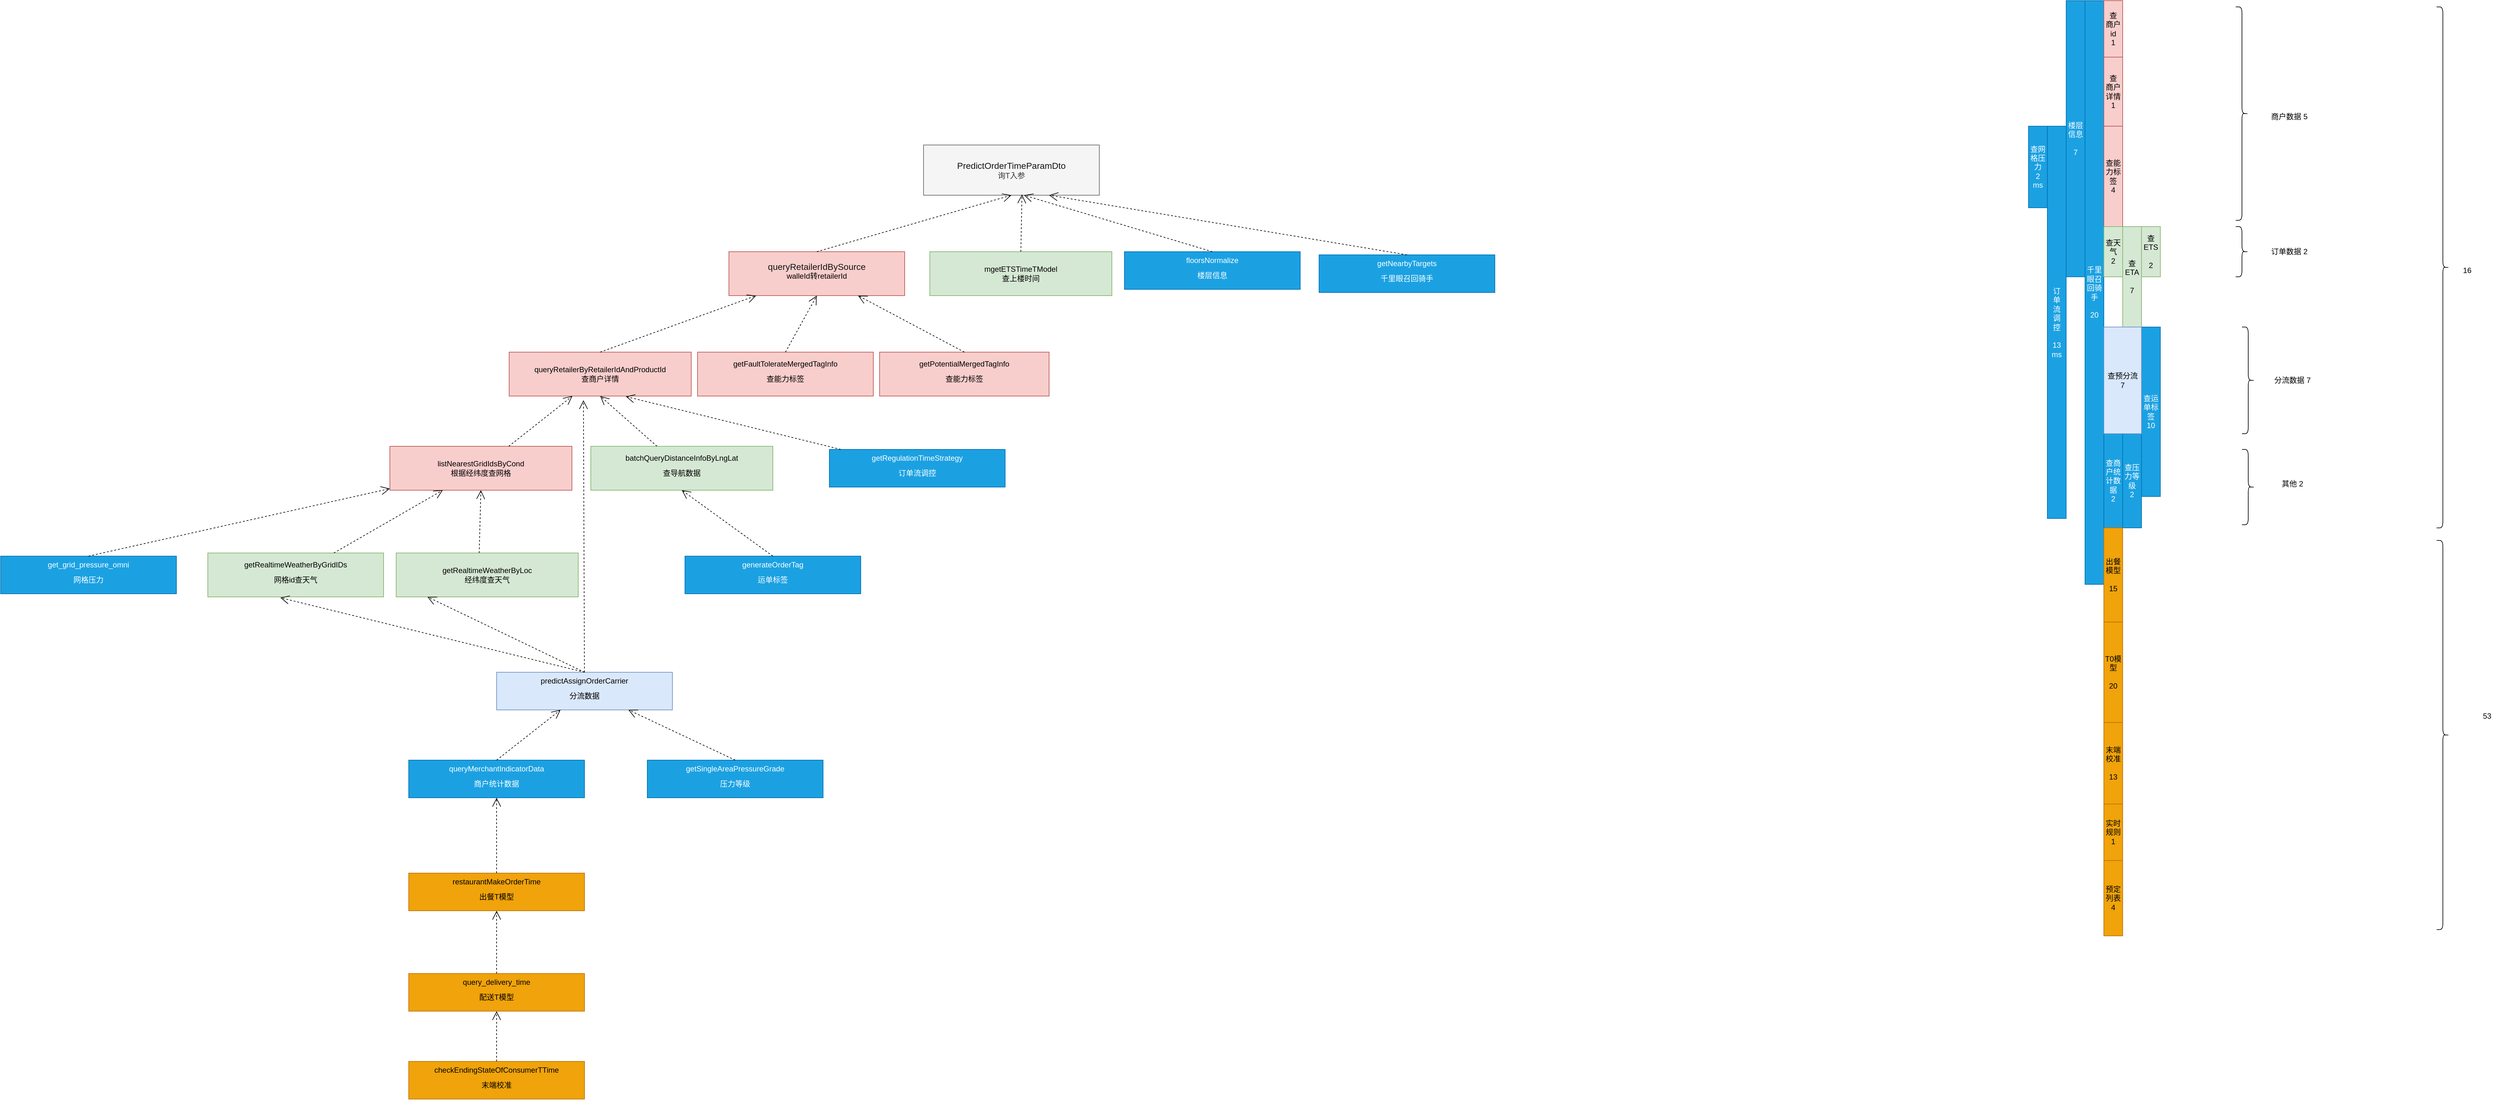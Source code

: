 <mxfile version="20.2.8" type="github">
  <diagram id="UIs4J6uljXiP5wbwVIjJ" name="第 1 页">
    <mxGraphModel dx="3980" dy="2832" grid="1" gridSize="10" guides="1" tooltips="1" connect="1" arrows="1" fold="1" page="1" pageScale="1" pageWidth="827" pageHeight="1169" math="0" shadow="0">
      <root>
        <mxCell id="0" />
        <mxCell id="1" parent="0" />
        <mxCell id="4-j-rC3mQy7sCKNVuWo0-3" value="&lt;span style=&quot;color: rgb(18, 20, 22); font-size: 14px; text-align: start; background-color: initial;&quot;&gt;PredictOrderTimeParamDto&lt;br&gt;&lt;/span&gt;询T入参" style="rounded=0;whiteSpace=wrap;html=1;fillColor=#f5f5f5;fontColor=#333333;strokeColor=#666666;" parent="1" vertex="1">
          <mxGeometry x="850" y="-50" width="280" height="80" as="geometry" />
        </mxCell>
        <mxCell id="4-j-rC3mQy7sCKNVuWo0-4" value="&lt;span style=&quot;color: rgb(0, 0, 0); font-family: Helvetica; font-size: 12px; font-style: normal; font-variant-ligatures: normal; font-variant-caps: normal; font-weight: 400; letter-spacing: normal; orphans: 2; text-align: center; text-indent: 0px; text-transform: none; widows: 2; word-spacing: 0px; -webkit-text-stroke-width: 0px; background-color: rgb(248, 249, 250); text-decoration-thickness: initial; text-decoration-style: initial; text-decoration-color: initial; float: none; display: inline !important;&quot;&gt;&lt;p style=&quot;margin: 0px; font-variant-numeric: normal; font-variant-east-asian: normal; font-stretch: normal; font-size: 14px; line-height: normal; color: rgb(18, 20, 22); text-align: start;&quot; class=&quot;p1&quot;&gt;queryRetailerIdBySource&lt;/p&gt;&lt;div class=&quot;lake-content&quot;&gt;&lt;p style=&quot;margin: 0; padding: 0; min-height: 24px&quot; class=&quot;ne-p&quot; id=&quot;u1b9a4c8b&quot;&gt;&lt;span class=&quot;ne-text&quot;&gt;walleId转retailerId&lt;/span&gt;&lt;/p&gt;&lt;/div&gt;&lt;/span&gt;" style="whiteSpace=wrap;html=1;fillColor=#f8cecc;strokeColor=#b85450;" parent="1" vertex="1">
          <mxGeometry x="540" y="120" width="280" height="70" as="geometry" />
        </mxCell>
        <mxCell id="4-j-rC3mQy7sCKNVuWo0-5" value="&lt;span style=&quot;background-color: initial;&quot;&gt;queryRetailerByRetailerIdAndProductId&lt;br&gt;&lt;/span&gt;查商户详情" style="whiteSpace=wrap;html=1;fillColor=#f8cecc;strokeColor=#b85450;" parent="1" vertex="1">
          <mxGeometry x="190" y="280" width="290" height="70" as="geometry" />
        </mxCell>
        <mxCell id="4-j-rC3mQy7sCKNVuWo0-6" value="&lt;span style=&quot;text-align: left;&quot;&gt;listNearestGridIdsByCond&lt;br&gt;根据经纬度查网格&lt;br&gt;&lt;/span&gt;" style="whiteSpace=wrap;html=1;fillColor=#f8cecc;strokeColor=#b85450;" parent="1" vertex="1">
          <mxGeometry y="430" width="290" height="70" as="geometry" />
        </mxCell>
        <mxCell id="4-j-rC3mQy7sCKNVuWo0-9" value="&lt;div class=&quot;lake-content&quot;&gt;&lt;p style=&quot;margin: 0; padding: 0; min-height: 24px&quot; class=&quot;ne-p&quot; id=&quot;u72fefa2b&quot;&gt;&lt;span class=&quot;ne-text&quot;&gt;getFaultTolerateMergedTagInfo&lt;/span&gt;&lt;/p&gt;&lt;p style=&quot;margin: 0; padding: 0; min-height: 24px&quot; class=&quot;ne-p&quot; id=&quot;u72fefa2b&quot;&gt;&lt;span class=&quot;ne-text&quot;&gt;查能力标签&lt;/span&gt;&lt;/p&gt;&lt;/div&gt;" style="whiteSpace=wrap;html=1;fillColor=#f8cecc;strokeColor=#b85450;" parent="1" vertex="1">
          <mxGeometry x="490" y="280" width="280" height="70" as="geometry" />
        </mxCell>
        <mxCell id="4-j-rC3mQy7sCKNVuWo0-10" value="&lt;div class=&quot;lake-content&quot;&gt;&lt;div class=&quot;lake-content&quot;&gt;&lt;p style=&quot;margin: 0; padding: 0; min-height: 24px&quot; class=&quot;ne-p&quot; id=&quot;u19be30fd&quot;&gt;&lt;span class=&quot;ne-text&quot;&gt;getPotentialMergedTagInfo&lt;/span&gt;&lt;/p&gt;&lt;/div&gt;&lt;p style=&quot;margin: 0; padding: 0; min-height: 24px&quot; class=&quot;ne-p&quot; id=&quot;u72fefa2b&quot;&gt;&lt;span class=&quot;ne-text&quot;&gt;查能力标签&lt;/span&gt;&lt;/p&gt;&lt;/div&gt;" style="whiteSpace=wrap;html=1;fillColor=#f8cecc;strokeColor=#b85450;" parent="1" vertex="1">
          <mxGeometry x="780" y="280" width="270" height="70" as="geometry" />
        </mxCell>
        <mxCell id="4-j-rC3mQy7sCKNVuWo0-12" value="&lt;div class=&quot;lake-content&quot;&gt;&lt;p style=&quot;margin: 0; padding: 0; min-height: 24px&quot; class=&quot;ne-p&quot; id=&quot;ud795b9e6&quot;&gt;&lt;span class=&quot;ne-text&quot;&gt;batchQueryDistanceInfoByLngLat&lt;/span&gt;&lt;/p&gt;&lt;p style=&quot;margin: 0; padding: 0; min-height: 24px&quot; class=&quot;ne-p&quot; id=&quot;ud795b9e6&quot;&gt;&lt;span class=&quot;ne-text&quot;&gt;查导航数据&lt;/span&gt;&lt;/p&gt;&lt;/div&gt;" style="whiteSpace=wrap;html=1;fillColor=#d5e8d4;strokeColor=#82b366;" parent="1" vertex="1">
          <mxGeometry x="320" y="430" width="290" height="70" as="geometry" />
        </mxCell>
        <mxCell id="4-j-rC3mQy7sCKNVuWo0-14" value="" style="endArrow=open;endSize=12;dashed=1;html=1;rounded=0;exitX=0.5;exitY=0;exitDx=0;exitDy=0;" parent="1" source="4-j-rC3mQy7sCKNVuWo0-5" target="4-j-rC3mQy7sCKNVuWo0-4" edge="1">
          <mxGeometry width="160" relative="1" as="geometry">
            <mxPoint x="180" y="190" as="sourcePoint" />
            <mxPoint x="340" y="190" as="targetPoint" />
          </mxGeometry>
        </mxCell>
        <mxCell id="4-j-rC3mQy7sCKNVuWo0-15" value="" style="endArrow=open;endSize=12;dashed=1;html=1;rounded=0;exitX=0.5;exitY=0;exitDx=0;exitDy=0;entryX=0.5;entryY=1;entryDx=0;entryDy=0;" parent="1" source="4-j-rC3mQy7sCKNVuWo0-4" target="4-j-rC3mQy7sCKNVuWo0-3" edge="1">
          <mxGeometry width="160" relative="1" as="geometry">
            <mxPoint x="110" y="166.37" as="sourcePoint" />
            <mxPoint x="365" y="100.0" as="targetPoint" />
          </mxGeometry>
        </mxCell>
        <mxCell id="4-j-rC3mQy7sCKNVuWo0-16" value="&lt;span style=&quot;background-color: initial;&quot;&gt;mgetETSTimeTModel&lt;br&gt;查上楼时间&lt;br&gt;&lt;/span&gt;" style="whiteSpace=wrap;html=1;fillColor=#d5e8d4;strokeColor=#82b366;" parent="1" vertex="1">
          <mxGeometry x="860" y="120" width="290" height="70" as="geometry" />
        </mxCell>
        <mxCell id="4-j-rC3mQy7sCKNVuWo0-17" value="&lt;span style=&quot;background-color: initial;&quot;&gt;getRealtimeWeatherByLoc&lt;br&gt;&lt;/span&gt;&lt;span style=&quot;background-color: initial;&quot;&gt;经纬度查天气&lt;br&gt;&lt;/span&gt;" style="whiteSpace=wrap;html=1;fillColor=#d5e8d4;strokeColor=#82b366;" parent="1" vertex="1">
          <mxGeometry x="10" y="600" width="290" height="70" as="geometry" />
        </mxCell>
        <mxCell id="4-j-rC3mQy7sCKNVuWo0-18" value="&lt;div class=&quot;lake-content&quot;&gt;&lt;p style=&quot;margin: 0; padding: 0; min-height: 24px&quot; class=&quot;ne-p&quot; id=&quot;u7a3ac9a8&quot;&gt;&lt;span class=&quot;ne-text&quot;&gt;getRealtimeWeatherByGridIDs&lt;/span&gt;&lt;/p&gt;&lt;p style=&quot;margin: 0; padding: 0; min-height: 24px&quot; class=&quot;ne-p&quot; id=&quot;u7a3ac9a8&quot;&gt;&lt;span class=&quot;ne-text&quot;&gt;网格id查天气&lt;/span&gt;&lt;/p&gt;&lt;/div&gt;" style="whiteSpace=wrap;html=1;fillColor=#d5e8d4;strokeColor=#82b366;" parent="1" vertex="1">
          <mxGeometry x="-290" y="600" width="280" height="70" as="geometry" />
        </mxCell>
        <mxCell id="4-j-rC3mQy7sCKNVuWo0-19" value="" style="endArrow=open;endSize=12;dashed=1;html=1;rounded=0;" parent="1" source="4-j-rC3mQy7sCKNVuWo0-6" target="4-j-rC3mQy7sCKNVuWo0-5" edge="1">
          <mxGeometry width="160" relative="1" as="geometry">
            <mxPoint x="540" y="170" as="sourcePoint" />
            <mxPoint x="540" y="120" as="targetPoint" />
          </mxGeometry>
        </mxCell>
        <mxCell id="4-j-rC3mQy7sCKNVuWo0-21" value="" style="endArrow=open;endSize=12;dashed=1;html=1;rounded=0;exitX=0.5;exitY=0;exitDx=0;exitDy=0;" parent="1" source="4-j-rC3mQy7sCKNVuWo0-10" target="4-j-rC3mQy7sCKNVuWo0-4" edge="1">
          <mxGeometry width="160" relative="1" as="geometry">
            <mxPoint x="807.36" y="298.95" as="sourcePoint" />
            <mxPoint x="551.88" y="240.49" as="targetPoint" />
          </mxGeometry>
        </mxCell>
        <mxCell id="4-j-rC3mQy7sCKNVuWo0-24" value="" style="endArrow=open;endSize=12;dashed=1;html=1;rounded=0;exitX=0.5;exitY=0;exitDx=0;exitDy=0;entryX=0.5;entryY=1;entryDx=0;entryDy=0;" parent="1" source="4-j-rC3mQy7sCKNVuWo0-9" target="4-j-rC3mQy7sCKNVuWo0-4" edge="1">
          <mxGeometry width="160" relative="1" as="geometry">
            <mxPoint x="255.0" y="300" as="sourcePoint" />
            <mxPoint x="511.667" y="230" as="targetPoint" />
          </mxGeometry>
        </mxCell>
        <mxCell id="4-j-rC3mQy7sCKNVuWo0-28" value="" style="endArrow=open;endSize=12;dashed=1;html=1;rounded=0;entryX=0.5;entryY=1;entryDx=0;entryDy=0;" parent="1" source="4-j-rC3mQy7sCKNVuWo0-12" target="4-j-rC3mQy7sCKNVuWo0-5" edge="1">
          <mxGeometry width="160" relative="1" as="geometry">
            <mxPoint x="345" y="310" as="sourcePoint" />
            <mxPoint x="550.217" y="230" as="targetPoint" />
          </mxGeometry>
        </mxCell>
        <mxCell id="4-j-rC3mQy7sCKNVuWo0-29" value="" style="endArrow=open;endSize=12;dashed=1;html=1;rounded=0;exitX=0.5;exitY=0;exitDx=0;exitDy=0;entryX=0.56;entryY=0.985;entryDx=0;entryDy=0;entryPerimeter=0;" parent="1" source="4-j-rC3mQy7sCKNVuWo0-16" target="4-j-rC3mQy7sCKNVuWo0-3" edge="1">
          <mxGeometry width="160" relative="1" as="geometry">
            <mxPoint x="925" y="310.0" as="sourcePoint" />
            <mxPoint x="726.739" y="230.0" as="targetPoint" />
          </mxGeometry>
        </mxCell>
        <mxCell id="4-j-rC3mQy7sCKNVuWo0-30" value="" style="endArrow=open;endSize=12;dashed=1;html=1;rounded=0;" parent="1" source="4-j-rC3mQy7sCKNVuWo0-18" target="4-j-rC3mQy7sCKNVuWo0-6" edge="1">
          <mxGeometry width="160" relative="1" as="geometry">
            <mxPoint x="345" y="660" as="sourcePoint" />
            <mxPoint x="345" y="380" as="targetPoint" />
          </mxGeometry>
        </mxCell>
        <mxCell id="4-j-rC3mQy7sCKNVuWo0-31" value="" style="endArrow=open;endSize=12;dashed=1;html=1;rounded=0;exitX=0.456;exitY=0;exitDx=0;exitDy=0;exitPerimeter=0;entryX=0.5;entryY=1;entryDx=0;entryDy=0;" parent="1" source="4-j-rC3mQy7sCKNVuWo0-17" target="4-j-rC3mQy7sCKNVuWo0-6" edge="1">
          <mxGeometry width="160" relative="1" as="geometry">
            <mxPoint x="646.5" y="660" as="sourcePoint" />
            <mxPoint x="378.5" y="380" as="targetPoint" />
          </mxGeometry>
        </mxCell>
        <mxCell id="4-j-rC3mQy7sCKNVuWo0-32" value="&lt;div class=&quot;lake-content&quot;&gt;&lt;p style=&quot;margin: 0; padding: 0; min-height: 24px&quot; class=&quot;ne-p&quot; id=&quot;u33f5e9b8&quot;&gt;&lt;span class=&quot;ne-text&quot;&gt;predictAssignOrderCarrier&lt;/span&gt;&lt;/p&gt;&lt;p style=&quot;margin: 0; padding: 0; min-height: 24px&quot; class=&quot;ne-p&quot; id=&quot;u33f5e9b8&quot;&gt;&lt;span class=&quot;ne-text&quot;&gt;分流数据&lt;/span&gt;&lt;/p&gt;&lt;/div&gt;" style="whiteSpace=wrap;html=1;fillColor=#dae8fc;strokeColor=#6c8ebf;" parent="1" vertex="1">
          <mxGeometry x="170" y="790" width="280" height="60" as="geometry" />
        </mxCell>
        <mxCell id="4-j-rC3mQy7sCKNVuWo0-33" value="" style="endArrow=open;endSize=12;dashed=1;html=1;rounded=0;entryX=0.408;entryY=1.094;entryDx=0;entryDy=0;entryPerimeter=0;" parent="1" source="4-j-rC3mQy7sCKNVuWo0-32" target="4-j-rC3mQy7sCKNVuWo0-5" edge="1">
          <mxGeometry width="160" relative="1" as="geometry">
            <mxPoint x="453.0" y="470" as="sourcePoint" />
            <mxPoint x="345.0" y="380" as="targetPoint" />
          </mxGeometry>
        </mxCell>
        <mxCell id="4-j-rC3mQy7sCKNVuWo0-34" value="" style="endArrow=open;endSize=12;dashed=1;html=1;rounded=0;entryX=0.172;entryY=1;entryDx=0;entryDy=0;exitX=0.5;exitY=0;exitDx=0;exitDy=0;entryPerimeter=0;" parent="1" source="4-j-rC3mQy7sCKNVuWo0-32" target="4-j-rC3mQy7sCKNVuWo0-17" edge="1">
          <mxGeometry width="160" relative="1" as="geometry">
            <mxPoint x="640.0" y="790" as="sourcePoint" />
            <mxPoint x="532.0" y="700" as="targetPoint" />
          </mxGeometry>
        </mxCell>
        <mxCell id="4-j-rC3mQy7sCKNVuWo0-36" value="" style="endArrow=open;endSize=12;dashed=1;html=1;rounded=0;entryX=0.413;entryY=1.018;entryDx=0;entryDy=0;entryPerimeter=0;exitX=0.5;exitY=0;exitDx=0;exitDy=0;" parent="1" source="4-j-rC3mQy7sCKNVuWo0-32" target="4-j-rC3mQy7sCKNVuWo0-18" edge="1">
          <mxGeometry width="160" relative="1" as="geometry">
            <mxPoint x="-20" y="800" as="sourcePoint" />
            <mxPoint x="69.88" y="680" as="targetPoint" />
          </mxGeometry>
        </mxCell>
        <mxCell id="4-j-rC3mQy7sCKNVuWo0-37" value="&lt;div class=&quot;lake-content&quot;&gt;&lt;p style=&quot;margin: 0; padding: 0; min-height: 24px&quot; class=&quot;ne-p&quot; id=&quot;ua2789776&quot;&gt;&lt;span class=&quot;ne-text&quot;&gt;getRegulationTimeStrategy&lt;/span&gt;&lt;/p&gt;&lt;p style=&quot;margin: 0; padding: 0; min-height: 24px&quot; class=&quot;ne-p&quot; id=&quot;ua2789776&quot;&gt;&lt;span class=&quot;ne-text&quot;&gt;订单流调控&lt;/span&gt;&lt;/p&gt;&lt;/div&gt;" style="whiteSpace=wrap;html=1;fillColor=#1ba1e2;strokeColor=#006EAF;fontColor=#ffffff;" parent="1" vertex="1">
          <mxGeometry x="700" y="435" width="280" height="60" as="geometry" />
        </mxCell>
        <mxCell id="4-j-rC3mQy7sCKNVuWo0-38" value="" style="endArrow=open;endSize=12;dashed=1;html=1;rounded=0;entryX=0.641;entryY=1.01;entryDx=0;entryDy=0;entryPerimeter=0;" parent="1" source="4-j-rC3mQy7sCKNVuWo0-37" target="4-j-rC3mQy7sCKNVuWo0-5" edge="1">
          <mxGeometry width="160" relative="1" as="geometry">
            <mxPoint x="435.435" y="440" as="sourcePoint" />
            <mxPoint x="345" y="360" as="targetPoint" />
          </mxGeometry>
        </mxCell>
        <mxCell id="4-j-rC3mQy7sCKNVuWo0-39" value="&lt;div class=&quot;lake-content&quot;&gt;&lt;p style=&quot;margin: 0; padding: 0; min-height: 24px&quot; class=&quot;ne-p&quot; id=&quot;ua2789776&quot;&gt;&lt;span style=&quot;background-color: initial;&quot;&gt;queryMerchantIndicatorData&lt;/span&gt;&lt;/p&gt;&lt;p style=&quot;margin: 0; padding: 0; min-height: 24px&quot; class=&quot;ne-p&quot; id=&quot;ua2789776&quot;&gt;商户统计数据&lt;/p&gt;&lt;/div&gt;" style="whiteSpace=wrap;html=1;fillColor=#1ba1e2;strokeColor=#006EAF;fontColor=#ffffff;" parent="1" vertex="1">
          <mxGeometry x="30" y="930" width="280" height="60" as="geometry" />
        </mxCell>
        <mxCell id="4-j-rC3mQy7sCKNVuWo0-40" value="" style="endArrow=open;endSize=12;dashed=1;html=1;rounded=0;exitX=0.5;exitY=0;exitDx=0;exitDy=0;" parent="1" source="4-j-rC3mQy7sCKNVuWo0-39" target="4-j-rC3mQy7sCKNVuWo0-32" edge="1">
          <mxGeometry width="160" relative="1" as="geometry">
            <mxPoint x="320" y="800" as="sourcePoint" />
            <mxPoint x="69.88" y="680" as="targetPoint" />
          </mxGeometry>
        </mxCell>
        <mxCell id="4-j-rC3mQy7sCKNVuWo0-41" value="&lt;div class=&quot;lake-content&quot;&gt;&lt;p style=&quot;margin: 0; padding: 0; min-height: 24px&quot; class=&quot;ne-p&quot; id=&quot;ua2789776&quot;&gt;&lt;span style=&quot;background-color: initial;&quot;&gt;get_grid_pressure_omni&lt;/span&gt;&lt;br&gt;&lt;/p&gt;&lt;p style=&quot;margin: 0; padding: 0; min-height: 24px&quot; class=&quot;ne-p&quot; id=&quot;ua2789776&quot;&gt;&lt;span style=&quot;background-color: initial;&quot;&gt;网格压力&lt;/span&gt;&lt;/p&gt;&lt;/div&gt;" style="whiteSpace=wrap;html=1;fillColor=#1ba1e2;strokeColor=#006EAF;fontColor=#ffffff;" parent="1" vertex="1">
          <mxGeometry x="-620" y="605" width="280" height="60" as="geometry" />
        </mxCell>
        <mxCell id="4-j-rC3mQy7sCKNVuWo0-42" value="" style="endArrow=open;endSize=12;dashed=1;html=1;rounded=0;exitX=0.5;exitY=0;exitDx=0;exitDy=0;" parent="1" source="4-j-rC3mQy7sCKNVuWo0-41" target="4-j-rC3mQy7sCKNVuWo0-6" edge="1">
          <mxGeometry width="160" relative="1" as="geometry">
            <mxPoint x="-79.265" y="610" as="sourcePoint" />
            <mxPoint x="94.265" y="510" as="targetPoint" />
          </mxGeometry>
        </mxCell>
        <mxCell id="4-j-rC3mQy7sCKNVuWo0-43" value="&lt;div class=&quot;lake-content&quot;&gt;&lt;div class=&quot;lake-content&quot;&gt;&lt;div class=&quot;lake-content&quot;&gt;&lt;p style=&quot;margin: 0; padding: 0; min-height: 24px&quot; class=&quot;ne-p&quot; id=&quot;u07204171&quot;&gt;&lt;span class=&quot;ne-text&quot;&gt;getSingleAreaPressureGrade&lt;/span&gt;&lt;/p&gt;&lt;p style=&quot;margin: 0; padding: 0; min-height: 24px&quot; class=&quot;ne-p&quot; id=&quot;u07204171&quot;&gt;压力等级&lt;/p&gt;&lt;/div&gt;&lt;/div&gt;&lt;/div&gt;" style="whiteSpace=wrap;html=1;fillColor=#1ba1e2;strokeColor=#006EAF;fontColor=#ffffff;" parent="1" vertex="1">
          <mxGeometry x="410" y="930" width="280" height="60" as="geometry" />
        </mxCell>
        <mxCell id="4-j-rC3mQy7sCKNVuWo0-44" value="&lt;div class=&quot;lake-content&quot;&gt;&lt;div class=&quot;lake-content&quot;&gt;&lt;div class=&quot;lake-content&quot;&gt;&lt;div class=&quot;lake-content&quot;&gt;&lt;p style=&quot;margin: 0; padding: 0; min-height: 24px&quot; class=&quot;ne-p&quot; id=&quot;uc1106e97&quot;&gt;&lt;span class=&quot;ne-text&quot;&gt;floorsNormalize&lt;/span&gt;&lt;/p&gt;&lt;p style=&quot;margin: 0; padding: 0; min-height: 24px&quot; class=&quot;ne-p&quot; id=&quot;uc1106e97&quot;&gt;楼层信息&lt;/p&gt;&lt;/div&gt;&lt;/div&gt;&lt;/div&gt;&lt;/div&gt;" style="whiteSpace=wrap;html=1;fillColor=#1ba1e2;strokeColor=#006EAF;fontColor=#ffffff;" parent="1" vertex="1">
          <mxGeometry x="1170" y="120" width="280" height="60" as="geometry" />
        </mxCell>
        <mxCell id="4-j-rC3mQy7sCKNVuWo0-45" value="" style="endArrow=open;endSize=12;dashed=1;html=1;rounded=0;exitX=0.5;exitY=0;exitDx=0;exitDy=0;" parent="1" source="4-j-rC3mQy7sCKNVuWo0-44" edge="1">
          <mxGeometry width="160" relative="1" as="geometry">
            <mxPoint x="1015" y="130" as="sourcePoint" />
            <mxPoint x="1010" y="30" as="targetPoint" />
          </mxGeometry>
        </mxCell>
        <mxCell id="4-j-rC3mQy7sCKNVuWo0-46" value="" style="endArrow=open;endSize=12;dashed=1;html=1;rounded=0;exitX=0.5;exitY=0;exitDx=0;exitDy=0;entryX=0.75;entryY=1;entryDx=0;entryDy=0;" parent="1" source="4-j-rC3mQy7sCKNVuWo0-43" target="4-j-rC3mQy7sCKNVuWo0-32" edge="1">
          <mxGeometry width="160" relative="1" as="geometry">
            <mxPoint x="180" y="940" as="sourcePoint" />
            <mxPoint x="281.818" y="860" as="targetPoint" />
          </mxGeometry>
        </mxCell>
        <mxCell id="4-j-rC3mQy7sCKNVuWo0-47" value="&lt;div class=&quot;lake-content&quot;&gt;&lt;p style=&quot;margin: 0; padding: 0; min-height: 24px&quot; class=&quot;ne-p&quot; id=&quot;ua2789776&quot;&gt;&lt;span style=&quot;background-color: initial;&quot;&gt;generateOrderTag&lt;/span&gt;&lt;br&gt;&lt;/p&gt;&lt;p style=&quot;margin: 0; padding: 0; min-height: 24px&quot; class=&quot;ne-p&quot; id=&quot;ua2789776&quot;&gt;运单标签&lt;/p&gt;&lt;/div&gt;" style="whiteSpace=wrap;html=1;fillColor=#1ba1e2;strokeColor=#006EAF;fontColor=#ffffff;" parent="1" vertex="1">
          <mxGeometry x="470" y="605" width="280" height="60" as="geometry" />
        </mxCell>
        <mxCell id="4-j-rC3mQy7sCKNVuWo0-48" value="" style="endArrow=open;endSize=12;dashed=1;html=1;rounded=0;exitX=0.5;exitY=0;exitDx=0;exitDy=0;entryX=0.5;entryY=1;entryDx=0;entryDy=0;" parent="1" source="4-j-rC3mQy7sCKNVuWo0-47" target="4-j-rC3mQy7sCKNVuWo0-12" edge="1">
          <mxGeometry width="160" relative="1" as="geometry">
            <mxPoint x="728.186" y="445.0" as="sourcePoint" />
            <mxPoint x="370" y="350" as="targetPoint" />
          </mxGeometry>
        </mxCell>
        <mxCell id="4-j-rC3mQy7sCKNVuWo0-50" value="&lt;div class=&quot;lake-content&quot;&gt;&lt;div class=&quot;lake-content&quot;&gt;&lt;div class=&quot;lake-content&quot;&gt;&lt;div class=&quot;lake-content&quot;&gt;&lt;div class=&quot;lake-content&quot;&gt;&lt;p style=&quot;margin: 0; padding: 0; min-height: 24px&quot; class=&quot;ne-p&quot; id=&quot;uc606cfcf&quot;&gt;&lt;span class=&quot;ne-text&quot;&gt;getNearbyTargets&lt;/span&gt;&lt;/p&gt;&lt;p style=&quot;margin: 0; padding: 0; min-height: 24px&quot; class=&quot;ne-p&quot; id=&quot;uc606cfcf&quot;&gt;&lt;span style=&quot;background-color: initial;&quot;&gt;千里眼召回骑手&lt;/span&gt;&lt;span class=&quot;ne-text&quot;&gt;&lt;/span&gt;&lt;/p&gt;&lt;/div&gt;&lt;/div&gt;&lt;/div&gt;&lt;/div&gt;&lt;/div&gt;" style="whiteSpace=wrap;html=1;fillColor=#1ba1e2;strokeColor=#006EAF;fontColor=#ffffff;" parent="1" vertex="1">
          <mxGeometry x="1480" y="125" width="280" height="60" as="geometry" />
        </mxCell>
        <mxCell id="4-j-rC3mQy7sCKNVuWo0-51" value="" style="endArrow=open;endSize=12;dashed=1;html=1;rounded=0;exitX=0.5;exitY=0;exitDx=0;exitDy=0;" parent="1" source="4-j-rC3mQy7sCKNVuWo0-50" edge="1">
          <mxGeometry width="160" relative="1" as="geometry">
            <mxPoint x="1340" y="130" as="sourcePoint" />
            <mxPoint x="1050" y="30" as="targetPoint" />
          </mxGeometry>
        </mxCell>
        <mxCell id="4-j-rC3mQy7sCKNVuWo0-52" value="&lt;div class=&quot;lake-content&quot;&gt;&lt;div class=&quot;lake-content&quot;&gt;&lt;div class=&quot;lake-content&quot;&gt;&lt;div class=&quot;lake-content&quot;&gt;&lt;p style=&quot;margin: 0; padding: 0; min-height: 24px&quot; class=&quot;ne-p&quot; id=&quot;u2cc9b355&quot;&gt;&lt;span class=&quot;ne-text&quot;&gt;restaurantMakeOrderTime&lt;/span&gt;&lt;/p&gt;&lt;p style=&quot;margin: 0; padding: 0; min-height: 24px&quot; class=&quot;ne-p&quot; id=&quot;u2cc9b355&quot;&gt;&lt;span class=&quot;ne-text&quot;&gt;出餐T模型&lt;/span&gt;&lt;/p&gt;&lt;/div&gt;&lt;/div&gt;&lt;/div&gt;&lt;/div&gt;" style="whiteSpace=wrap;html=1;fillColor=#f0a30a;strokeColor=#BD7000;fontColor=#000000;" parent="1" vertex="1">
          <mxGeometry x="30" y="1110" width="280" height="60" as="geometry" />
        </mxCell>
        <mxCell id="4-j-rC3mQy7sCKNVuWo0-53" value="&lt;div class=&quot;lake-content&quot;&gt;&lt;div class=&quot;lake-content&quot;&gt;&lt;div class=&quot;lake-content&quot;&gt;&lt;div class=&quot;lake-content&quot;&gt;&lt;p style=&quot;margin: 0; padding: 0; min-height: 24px&quot; class=&quot;ne-p&quot; id=&quot;u2cc9b355&quot;&gt;&lt;span style=&quot;background-color: initial;&quot;&gt;query_delivery_time&lt;/span&gt;&lt;br&gt;&lt;/p&gt;&lt;p style=&quot;margin: 0; padding: 0; min-height: 24px&quot; class=&quot;ne-p&quot; id=&quot;u2cc9b355&quot;&gt;&lt;span style=&quot;background-color: initial;&quot;&gt;配送T模型&lt;/span&gt;&lt;/p&gt;&lt;/div&gt;&lt;/div&gt;&lt;/div&gt;&lt;/div&gt;" style="whiteSpace=wrap;html=1;fillColor=#f0a30a;strokeColor=#BD7000;fontColor=#000000;" parent="1" vertex="1">
          <mxGeometry x="30" y="1270" width="280" height="60" as="geometry" />
        </mxCell>
        <mxCell id="4-j-rC3mQy7sCKNVuWo0-54" value="&lt;div class=&quot;lake-content&quot;&gt;&lt;div class=&quot;lake-content&quot;&gt;&lt;div class=&quot;lake-content&quot;&gt;&lt;div class=&quot;lake-content&quot;&gt;&lt;div class=&quot;lake-content&quot;&gt;&lt;p style=&quot;margin: 0; padding: 0; min-height: 24px&quot; class=&quot;ne-p&quot; id=&quot;u44691c3b&quot;&gt;&lt;span class=&quot;ne-text&quot;&gt;checkEndingStateOfConsumerTTime&lt;/span&gt;&lt;/p&gt;&lt;p style=&quot;margin: 0; padding: 0; min-height: 24px&quot; class=&quot;ne-p&quot; id=&quot;u44691c3b&quot;&gt;&lt;span class=&quot;ne-text&quot;&gt;末端校准&lt;/span&gt;&lt;/p&gt;&lt;/div&gt;&lt;/div&gt;&lt;/div&gt;&lt;/div&gt;&lt;/div&gt;" style="whiteSpace=wrap;html=1;fillColor=#f0a30a;strokeColor=#BD7000;fontColor=#000000;" parent="1" vertex="1">
          <mxGeometry x="30" y="1410" width="280" height="60" as="geometry" />
        </mxCell>
        <mxCell id="4-j-rC3mQy7sCKNVuWo0-55" value="" style="endArrow=open;endSize=12;dashed=1;html=1;rounded=0;exitX=0.5;exitY=0;exitDx=0;exitDy=0;entryX=0.5;entryY=1;entryDx=0;entryDy=0;" parent="1" source="4-j-rC3mQy7sCKNVuWo0-54" target="4-j-rC3mQy7sCKNVuWo0-53" edge="1">
          <mxGeometry width="160" relative="1" as="geometry">
            <mxPoint x="160" y="980" as="sourcePoint" />
            <mxPoint x="-10" y="900" as="targetPoint" />
          </mxGeometry>
        </mxCell>
        <mxCell id="4-j-rC3mQy7sCKNVuWo0-56" value="" style="endArrow=open;endSize=12;dashed=1;html=1;rounded=0;entryX=0.5;entryY=1;entryDx=0;entryDy=0;" parent="1" source="4-j-rC3mQy7sCKNVuWo0-53" target="4-j-rC3mQy7sCKNVuWo0-52" edge="1">
          <mxGeometry width="160" relative="1" as="geometry">
            <mxPoint x="430" y="1200" as="sourcePoint" />
            <mxPoint x="580" y="1310" as="targetPoint" />
          </mxGeometry>
        </mxCell>
        <mxCell id="4-j-rC3mQy7sCKNVuWo0-58" value="" style="endArrow=open;endSize=12;dashed=1;html=1;rounded=0;exitX=0.5;exitY=0;exitDx=0;exitDy=0;entryX=0.5;entryY=1;entryDx=0;entryDy=0;" parent="1" source="4-j-rC3mQy7sCKNVuWo0-52" target="4-j-rC3mQy7sCKNVuWo0-39" edge="1">
          <mxGeometry width="160" relative="1" as="geometry">
            <mxPoint x="560" y="940" as="sourcePoint" />
            <mxPoint x="390" y="860" as="targetPoint" />
          </mxGeometry>
        </mxCell>
        <mxCell id="1tzWMjOUEf_nEOJ2vcDy-17" value="千里眼召回骑手&lt;br&gt;&lt;br&gt;20" style="whiteSpace=wrap;html=1;fillColor=#1ba1e2;fontColor=#ffffff;strokeColor=#006EAF;" vertex="1" parent="1">
          <mxGeometry x="2700" y="-280" width="30" height="930" as="geometry" />
        </mxCell>
        <mxCell id="1tzWMjOUEf_nEOJ2vcDy-28" value="查商户统计数据&lt;br&gt;2" style="whiteSpace=wrap;html=1;fillColor=#1ba1e2;strokeColor=#006EAF;fontColor=#ffffff;" vertex="1" parent="1">
          <mxGeometry x="2730" y="410" width="30" height="150" as="geometry" />
        </mxCell>
        <mxCell id="1tzWMjOUEf_nEOJ2vcDy-29" value="订&lt;br&gt;单&lt;br&gt;流&lt;br&gt;调&lt;br&gt;控&lt;br&gt;&lt;br&gt;13&lt;br&gt;ms" style="whiteSpace=wrap;html=1;fillColor=#1ba1e2;fontColor=#ffffff;strokeColor=#006EAF;" vertex="1" parent="1">
          <mxGeometry x="2640" y="-80" width="30" height="625" as="geometry" />
        </mxCell>
        <mxCell id="1tzWMjOUEf_nEOJ2vcDy-30" value="查压力等级&lt;br&gt;2" style="whiteSpace=wrap;html=1;fillColor=#1ba1e2;strokeColor=#006EAF;fontColor=#ffffff;" vertex="1" parent="1">
          <mxGeometry x="2760" y="410" width="30" height="150" as="geometry" />
        </mxCell>
        <mxCell id="1tzWMjOUEf_nEOJ2vcDy-32" value="查网格压力&lt;br&gt;2&lt;br&gt;ms" style="whiteSpace=wrap;html=1;fillColor=#1ba1e2;fontColor=#ffffff;strokeColor=#006EAF;" vertex="1" parent="1">
          <mxGeometry x="2610" y="-80" width="30" height="130" as="geometry" />
        </mxCell>
        <mxCell id="1tzWMjOUEf_nEOJ2vcDy-33" value="查运单标签&lt;br&gt;10" style="whiteSpace=wrap;html=1;fillColor=#1ba1e2;strokeColor=#006EAF;fontColor=#ffffff;" vertex="1" parent="1">
          <mxGeometry x="2790" y="240" width="30" height="270" as="geometry" />
        </mxCell>
        <mxCell id="1tzWMjOUEf_nEOJ2vcDy-34" value="楼层信息&lt;br&gt;&lt;br&gt;7&lt;br&gt;" style="whiteSpace=wrap;html=1;fillColor=#1ba1e2;fontColor=#ffffff;strokeColor=#006EAF;" vertex="1" parent="1">
          <mxGeometry x="2670" y="-280" width="30" height="440" as="geometry" />
        </mxCell>
        <mxCell id="1tzWMjOUEf_nEOJ2vcDy-43" value="查&lt;br&gt;商户&lt;br&gt;id&lt;br&gt;1" style="whiteSpace=wrap;html=1;fillColor=#f8cecc;strokeColor=#b85450;" vertex="1" parent="1">
          <mxGeometry x="2730" y="-280" width="30" height="90" as="geometry" />
        </mxCell>
        <mxCell id="1tzWMjOUEf_nEOJ2vcDy-44" value="查&lt;br&gt;商户&lt;br&gt;详情&lt;br&gt;1" style="whiteSpace=wrap;html=1;fillColor=#f8cecc;strokeColor=#b85450;" vertex="1" parent="1">
          <mxGeometry x="2730" y="-190" width="30" height="110" as="geometry" />
        </mxCell>
        <mxCell id="1tzWMjOUEf_nEOJ2vcDy-45" value="查能力标签&lt;br&gt;4" style="whiteSpace=wrap;html=1;fillColor=#f8cecc;strokeColor=#b85450;" vertex="1" parent="1">
          <mxGeometry x="2730" y="-80" width="30" height="160" as="geometry" />
        </mxCell>
        <mxCell id="1tzWMjOUEf_nEOJ2vcDy-46" value="查ETS&lt;br&gt;&lt;br&gt;2" style="whiteSpace=wrap;html=1;fillColor=#d5e8d4;strokeColor=#82b366;" vertex="1" parent="1">
          <mxGeometry x="2790" y="80" width="30" height="80" as="geometry" />
        </mxCell>
        <mxCell id="1tzWMjOUEf_nEOJ2vcDy-47" value="查ETA&lt;br&gt;&lt;br&gt;7" style="whiteSpace=wrap;html=1;fillColor=#d5e8d4;strokeColor=#82b366;" vertex="1" parent="1">
          <mxGeometry x="2760" y="80" width="30" height="160" as="geometry" />
        </mxCell>
        <mxCell id="1tzWMjOUEf_nEOJ2vcDy-49" value="查天气&lt;br&gt;2" style="whiteSpace=wrap;html=1;fillColor=#d5e8d4;strokeColor=#82b366;" vertex="1" parent="1">
          <mxGeometry x="2730" y="80" width="30" height="80" as="geometry" />
        </mxCell>
        <mxCell id="1tzWMjOUEf_nEOJ2vcDy-51" value="查预分流&lt;br&gt;7" style="whiteSpace=wrap;html=1;fillColor=#dae8fc;strokeColor=#6c8ebf;" vertex="1" parent="1">
          <mxGeometry x="2730" y="240" width="60" height="170" as="geometry" />
        </mxCell>
        <mxCell id="1tzWMjOUEf_nEOJ2vcDy-61" value="出餐模型&lt;br&gt;&lt;br&gt;15" style="whiteSpace=wrap;html=1;fillColor=#f0a30a;strokeColor=#BD7000;fontColor=#000000;" vertex="1" parent="1">
          <mxGeometry x="2730" y="560" width="30" height="150" as="geometry" />
        </mxCell>
        <mxCell id="1tzWMjOUEf_nEOJ2vcDy-62" value="T0模型&lt;br&gt;&lt;br&gt;20" style="whiteSpace=wrap;html=1;fillColor=#f0a30a;strokeColor=#BD7000;fontColor=#000000;" vertex="1" parent="1">
          <mxGeometry x="2730" y="710" width="30" height="160" as="geometry" />
        </mxCell>
        <mxCell id="1tzWMjOUEf_nEOJ2vcDy-63" value="末端校准&lt;br&gt;&lt;br&gt;13" style="whiteSpace=wrap;html=1;fillColor=#f0a30a;strokeColor=#BD7000;fontColor=#000000;" vertex="1" parent="1">
          <mxGeometry x="2730" y="870" width="30" height="130" as="geometry" />
        </mxCell>
        <mxCell id="1tzWMjOUEf_nEOJ2vcDy-64" value="实时规则&lt;br&gt;1" style="whiteSpace=wrap;html=1;fillColor=#f0a30a;strokeColor=#BD7000;fontColor=#000000;" vertex="1" parent="1">
          <mxGeometry x="2730" y="1000" width="30" height="90" as="geometry" />
        </mxCell>
        <mxCell id="1tzWMjOUEf_nEOJ2vcDy-66" value="预定列表&lt;br&gt;4" style="whiteSpace=wrap;html=1;fillColor=#f0a30a;strokeColor=#BD7000;fontColor=#000000;" vertex="1" parent="1">
          <mxGeometry x="2730" y="1090" width="30" height="120" as="geometry" />
        </mxCell>
        <mxCell id="1tzWMjOUEf_nEOJ2vcDy-71" value="" style="shape=curlyBracket;whiteSpace=wrap;html=1;rounded=1;flipH=1;" vertex="1" parent="1">
          <mxGeometry x="2940" y="-270" width="20" height="340" as="geometry" />
        </mxCell>
        <mxCell id="1tzWMjOUEf_nEOJ2vcDy-72" value="商户数据 5" style="text;html=1;align=center;verticalAlign=middle;resizable=0;points=[];autosize=1;strokeColor=none;fillColor=none;" vertex="1" parent="1">
          <mxGeometry x="2975" y="-110" width="100" height="30" as="geometry" />
        </mxCell>
        <mxCell id="1tzWMjOUEf_nEOJ2vcDy-73" value="" style="shape=curlyBracket;whiteSpace=wrap;html=1;rounded=1;flipH=1;" vertex="1" parent="1">
          <mxGeometry x="2940" y="80" width="20" height="80" as="geometry" />
        </mxCell>
        <mxCell id="1tzWMjOUEf_nEOJ2vcDy-74" value="订单数据 2" style="text;html=1;align=center;verticalAlign=middle;resizable=0;points=[];autosize=1;strokeColor=none;fillColor=none;" vertex="1" parent="1">
          <mxGeometry x="2975" y="105" width="100" height="30" as="geometry" />
        </mxCell>
        <mxCell id="1tzWMjOUEf_nEOJ2vcDy-75" value="" style="shape=curlyBracket;whiteSpace=wrap;html=1;rounded=1;flipH=1;" vertex="1" parent="1">
          <mxGeometry x="2950" y="240" width="20" height="170" as="geometry" />
        </mxCell>
        <mxCell id="1tzWMjOUEf_nEOJ2vcDy-76" value="分流数据 7" style="text;html=1;align=center;verticalAlign=middle;resizable=0;points=[];autosize=1;strokeColor=none;fillColor=none;" vertex="1" parent="1">
          <mxGeometry x="2980" y="310" width="100" height="30" as="geometry" />
        </mxCell>
        <mxCell id="1tzWMjOUEf_nEOJ2vcDy-78" value="" style="shape=curlyBracket;whiteSpace=wrap;html=1;rounded=1;flipH=1;" vertex="1" parent="1">
          <mxGeometry x="2950" y="435" width="20" height="120" as="geometry" />
        </mxCell>
        <mxCell id="1tzWMjOUEf_nEOJ2vcDy-79" value="其他 2" style="text;html=1;align=center;verticalAlign=middle;resizable=0;points=[];autosize=1;strokeColor=none;fillColor=none;" vertex="1" parent="1">
          <mxGeometry x="2995" y="475" width="70" height="30" as="geometry" />
        </mxCell>
        <mxCell id="1tzWMjOUEf_nEOJ2vcDy-86" value="" style="shape=curlyBracket;whiteSpace=wrap;html=1;rounded=1;flipH=1;" vertex="1" parent="1">
          <mxGeometry x="3260" y="-270" width="20" height="830" as="geometry" />
        </mxCell>
        <mxCell id="1tzWMjOUEf_nEOJ2vcDy-87" value="16&amp;nbsp;" style="text;html=1;align=center;verticalAlign=middle;resizable=0;points=[];autosize=1;strokeColor=none;fillColor=none;" vertex="1" parent="1">
          <mxGeometry x="3290" y="135" width="40" height="30" as="geometry" />
        </mxCell>
        <mxCell id="1tzWMjOUEf_nEOJ2vcDy-88" value="" style="shape=curlyBracket;whiteSpace=wrap;html=1;rounded=1;flipH=1;" vertex="1" parent="1">
          <mxGeometry x="3260" y="580" width="20" height="620" as="geometry" />
        </mxCell>
        <mxCell id="1tzWMjOUEf_nEOJ2vcDy-89" value="53" style="text;html=1;align=center;verticalAlign=middle;resizable=0;points=[];autosize=1;strokeColor=none;fillColor=none;" vertex="1" parent="1">
          <mxGeometry x="3320" y="845" width="40" height="30" as="geometry" />
        </mxCell>
      </root>
    </mxGraphModel>
  </diagram>
</mxfile>
